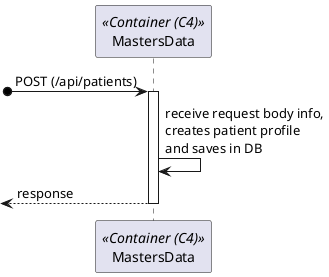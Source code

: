 
```plantuml
@startuml Process_View
participant "MastersData" as BE <<Container (C4)>>

[o-> BE: POST (/api/patients)
activate BE
BE -> BE: receive request body info,\ncreates patient profile\nand saves in DB
<-- BE: response
deactivate BE
@enduml
```
